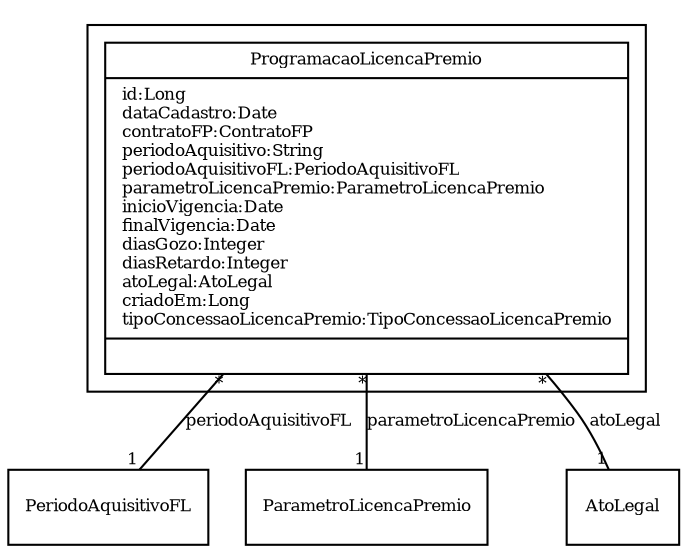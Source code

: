 digraph G{
fontname = "Times-Roman"
fontsize = 8

node [
        fontname = "Times-Roman"
        fontsize = 8
        shape = "record"
]

edge [
        fontname = "Times-Roman"
        fontsize = 8
]

subgraph clusterPROGRAMACAO_DA_LICENCA_PREMIO
{
ProgramacaoLicencaPremio [label = "{ProgramacaoLicencaPremio|id:Long\ldataCadastro:Date\lcontratoFP:ContratoFP\lperiodoAquisitivo:String\lperiodoAquisitivoFL:PeriodoAquisitivoFL\lparametroLicencaPremio:ParametroLicencaPremio\linicioVigencia:Date\lfinalVigencia:Date\ldiasGozo:Integer\ldiasRetardo:Integer\latoLegal:AtoLegal\lcriadoEm:Long\ltipoConcessaoLicencaPremio:TipoConcessaoLicencaPremio\l|\l}"]
}
edge [arrowhead = "none" headlabel = "1" taillabel = "*"] ProgramacaoLicencaPremio -> PeriodoAquisitivoFL [label = "periodoAquisitivoFL"]
edge [arrowhead = "none" headlabel = "1" taillabel = "*"] ProgramacaoLicencaPremio -> ParametroLicencaPremio [label = "parametroLicencaPremio"]
edge [arrowhead = "none" headlabel = "1" taillabel = "*"] ProgramacaoLicencaPremio -> AtoLegal [label = "atoLegal"]
}
